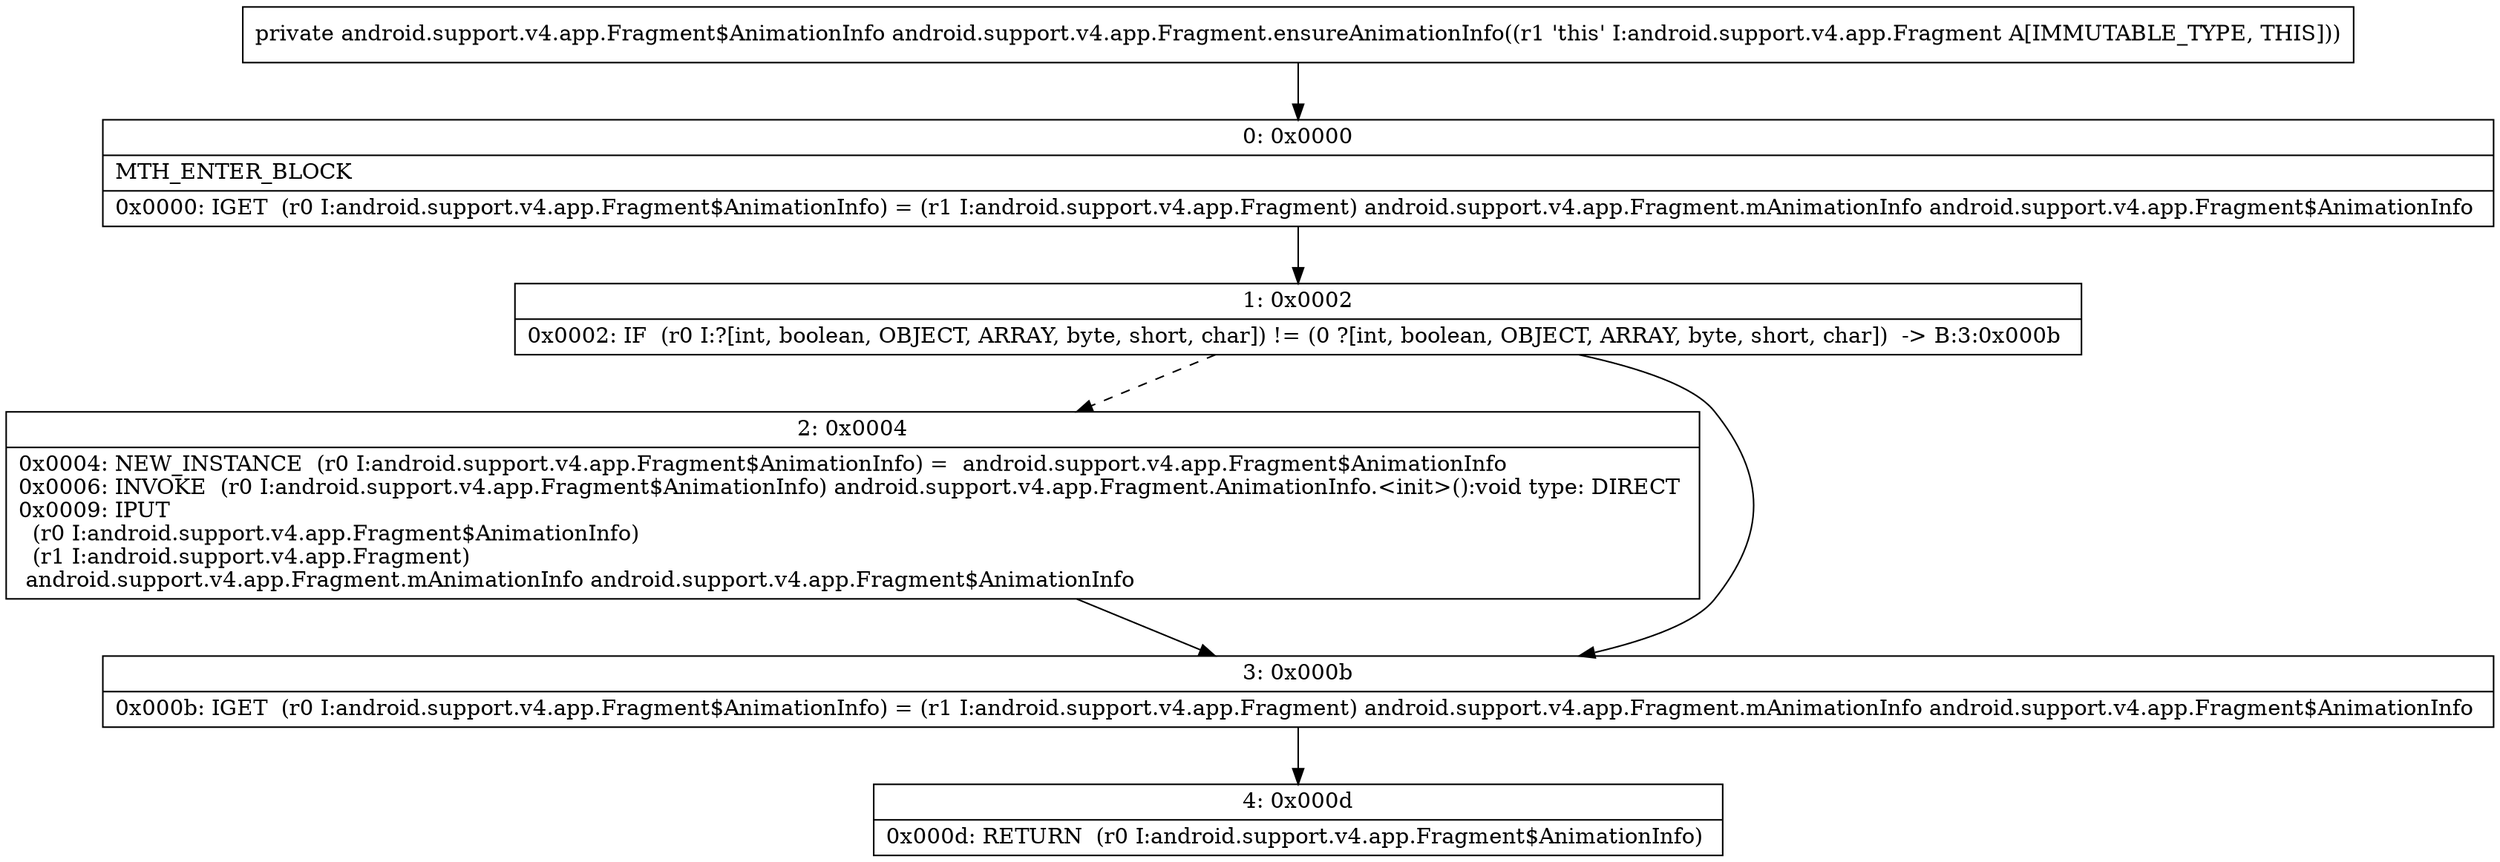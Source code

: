 digraph "CFG forandroid.support.v4.app.Fragment.ensureAnimationInfo()Landroid\/support\/v4\/app\/Fragment$AnimationInfo;" {
Node_0 [shape=record,label="{0\:\ 0x0000|MTH_ENTER_BLOCK\l|0x0000: IGET  (r0 I:android.support.v4.app.Fragment$AnimationInfo) = (r1 I:android.support.v4.app.Fragment) android.support.v4.app.Fragment.mAnimationInfo android.support.v4.app.Fragment$AnimationInfo \l}"];
Node_1 [shape=record,label="{1\:\ 0x0002|0x0002: IF  (r0 I:?[int, boolean, OBJECT, ARRAY, byte, short, char]) != (0 ?[int, boolean, OBJECT, ARRAY, byte, short, char])  \-\> B:3:0x000b \l}"];
Node_2 [shape=record,label="{2\:\ 0x0004|0x0004: NEW_INSTANCE  (r0 I:android.support.v4.app.Fragment$AnimationInfo) =  android.support.v4.app.Fragment$AnimationInfo \l0x0006: INVOKE  (r0 I:android.support.v4.app.Fragment$AnimationInfo) android.support.v4.app.Fragment.AnimationInfo.\<init\>():void type: DIRECT \l0x0009: IPUT  \l  (r0 I:android.support.v4.app.Fragment$AnimationInfo)\l  (r1 I:android.support.v4.app.Fragment)\l android.support.v4.app.Fragment.mAnimationInfo android.support.v4.app.Fragment$AnimationInfo \l}"];
Node_3 [shape=record,label="{3\:\ 0x000b|0x000b: IGET  (r0 I:android.support.v4.app.Fragment$AnimationInfo) = (r1 I:android.support.v4.app.Fragment) android.support.v4.app.Fragment.mAnimationInfo android.support.v4.app.Fragment$AnimationInfo \l}"];
Node_4 [shape=record,label="{4\:\ 0x000d|0x000d: RETURN  (r0 I:android.support.v4.app.Fragment$AnimationInfo) \l}"];
MethodNode[shape=record,label="{private android.support.v4.app.Fragment$AnimationInfo android.support.v4.app.Fragment.ensureAnimationInfo((r1 'this' I:android.support.v4.app.Fragment A[IMMUTABLE_TYPE, THIS])) }"];
MethodNode -> Node_0;
Node_0 -> Node_1;
Node_1 -> Node_2[style=dashed];
Node_1 -> Node_3;
Node_2 -> Node_3;
Node_3 -> Node_4;
}

